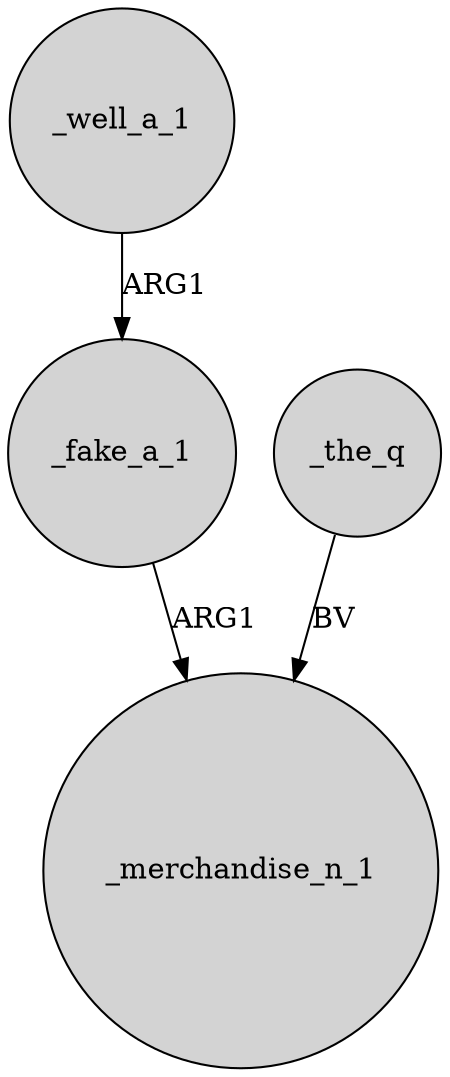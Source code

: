 digraph {
	node [shape=circle style=filled]
	_well_a_1 -> _fake_a_1 [label=ARG1]
	_fake_a_1 -> _merchandise_n_1 [label=ARG1]
	_the_q -> _merchandise_n_1 [label=BV]
}
